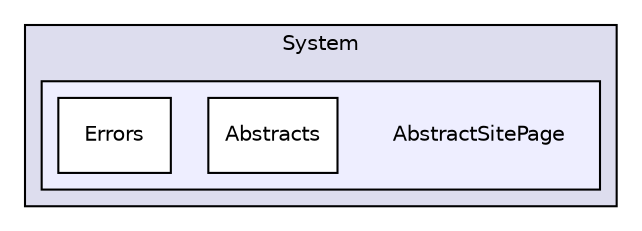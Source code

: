 digraph G {
  compound=true
  node [ fontsize=10, fontname="Helvetica"];
  edge [ labelfontsize=9, labelfontname="Helvetica"];
  subgraph clusterdir_85e3a9d6cca60bb712cf84b739e6b005 {
    graph [ bgcolor="#ddddee", pencolor="black", label="System" fontname="Helvetica", fontsize=10, URL="dir_85e3a9d6cca60bb712cf84b739e6b005.html"]
  subgraph clusterdir_32e1c9b36745556b16429b81fed955aa {
    graph [ bgcolor="#eeeeff", pencolor="black", label="" URL="dir_32e1c9b36745556b16429b81fed955aa.html"];
    dir_32e1c9b36745556b16429b81fed955aa [shape=plaintext label="AbstractSitePage"];
    dir_d516badb7faa0bfe6c2cc5865a4f2ffc [shape=box label="Abstracts" color="black" fillcolor="white" style="filled" URL="dir_d516badb7faa0bfe6c2cc5865a4f2ffc.html"];
    dir_abe92a7f5fa8b8e577f3c74273aebb7a [shape=box label="Errors" color="black" fillcolor="white" style="filled" URL="dir_abe92a7f5fa8b8e577f3c74273aebb7a.html"];
  }
  }
}

